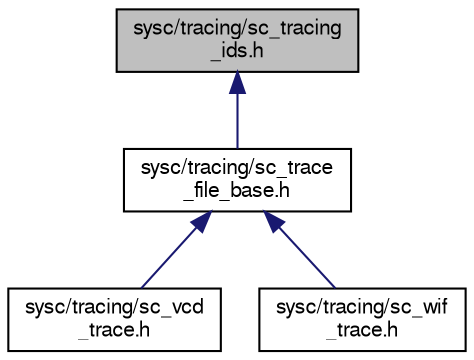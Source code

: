 digraph "sysc/tracing/sc_tracing_ids.h"
{
  edge [fontname="FreeSans",fontsize="10",labelfontname="FreeSans",labelfontsize="10"];
  node [fontname="FreeSans",fontsize="10",shape=record];
  Node6 [label="sysc/tracing/sc_tracing\l_ids.h",height=0.2,width=0.4,color="black", fillcolor="grey75", style="filled", fontcolor="black"];
  Node6 -> Node7 [dir="back",color="midnightblue",fontsize="10",style="solid",fontname="FreeSans"];
  Node7 [label="sysc/tracing/sc_trace\l_file_base.h",height=0.2,width=0.4,color="black", fillcolor="white", style="filled",URL="$a00344.html"];
  Node7 -> Node8 [dir="back",color="midnightblue",fontsize="10",style="solid",fontname="FreeSans"];
  Node8 [label="sysc/tracing/sc_vcd\l_trace.h",height=0.2,width=0.4,color="black", fillcolor="white", style="filled",URL="$a00350.html"];
  Node7 -> Node9 [dir="back",color="midnightblue",fontsize="10",style="solid",fontname="FreeSans"];
  Node9 [label="sysc/tracing/sc_wif\l_trace.h",height=0.2,width=0.4,color="black", fillcolor="white", style="filled",URL="$a00353.html"];
}
